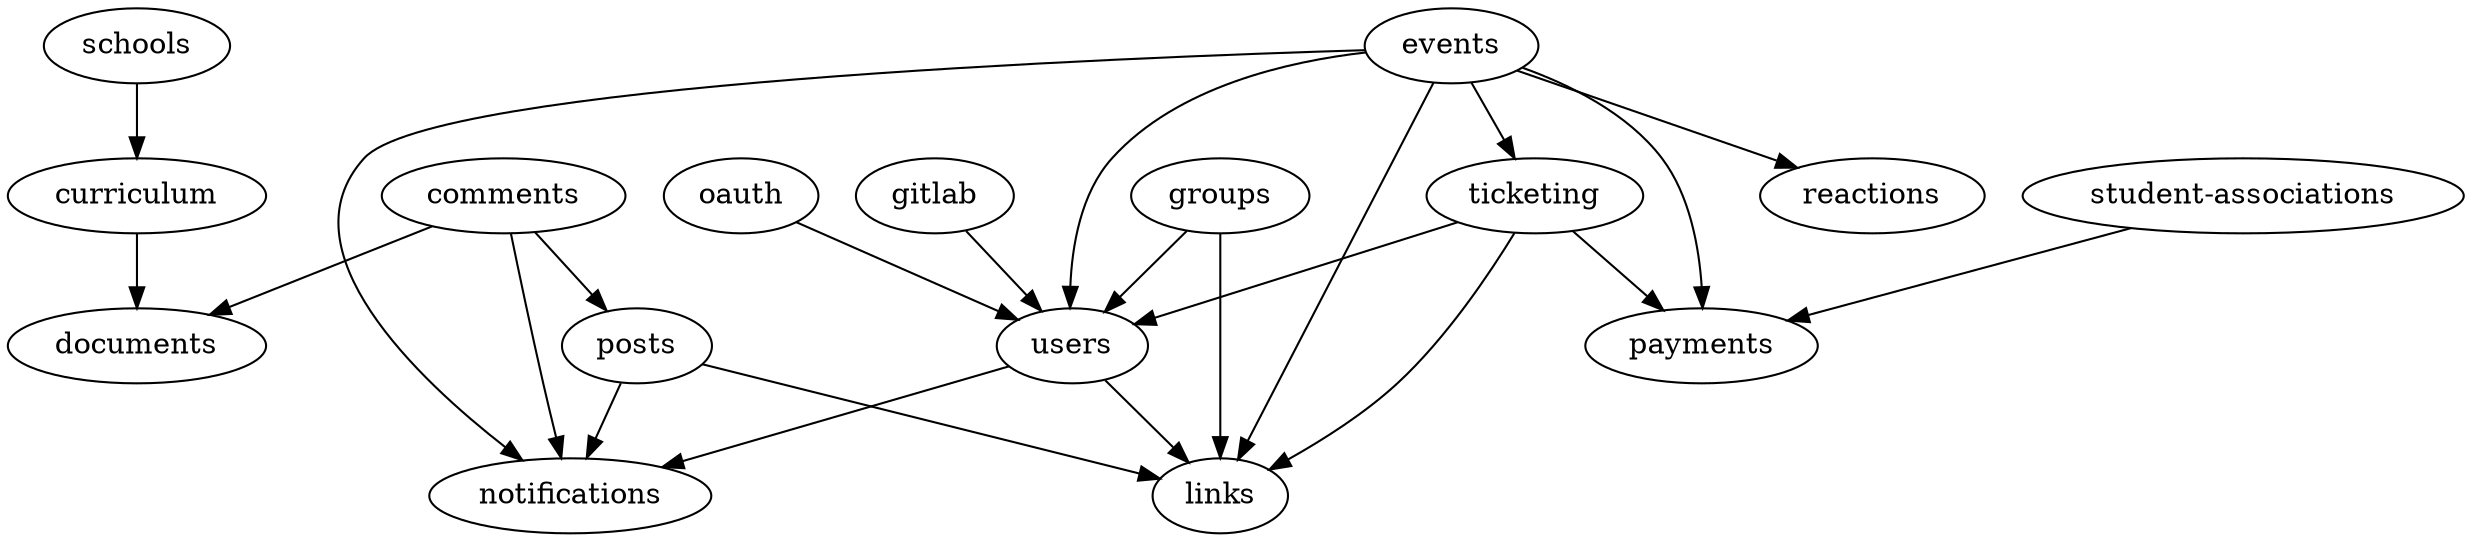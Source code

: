 strict digraph ImportGraph {
    "comments" -> "posts";
    "comments" -> "notifications";
    "comments" -> "documents";
    "curriculum" -> "documents";
    "events" -> "notifications";
    "events" -> "users";
    "events" -> "payments";
    "events" -> "reactions";
    "events" -> "ticketing";
    "events" -> "links";
    "gitlab" -> "users";
    "groups" -> "links";
    "groups" -> "users";
    "oauth" -> "users";
    "posts" -> "notifications";
    "posts" -> "links";
    "schools" -> "curriculum";
    "student-associations" -> "payments";
    "ticketing" -> "payments";
    "ticketing" -> "links";
    "ticketing" -> "users";
    "users" -> "notifications";
    "users" -> "links";
}